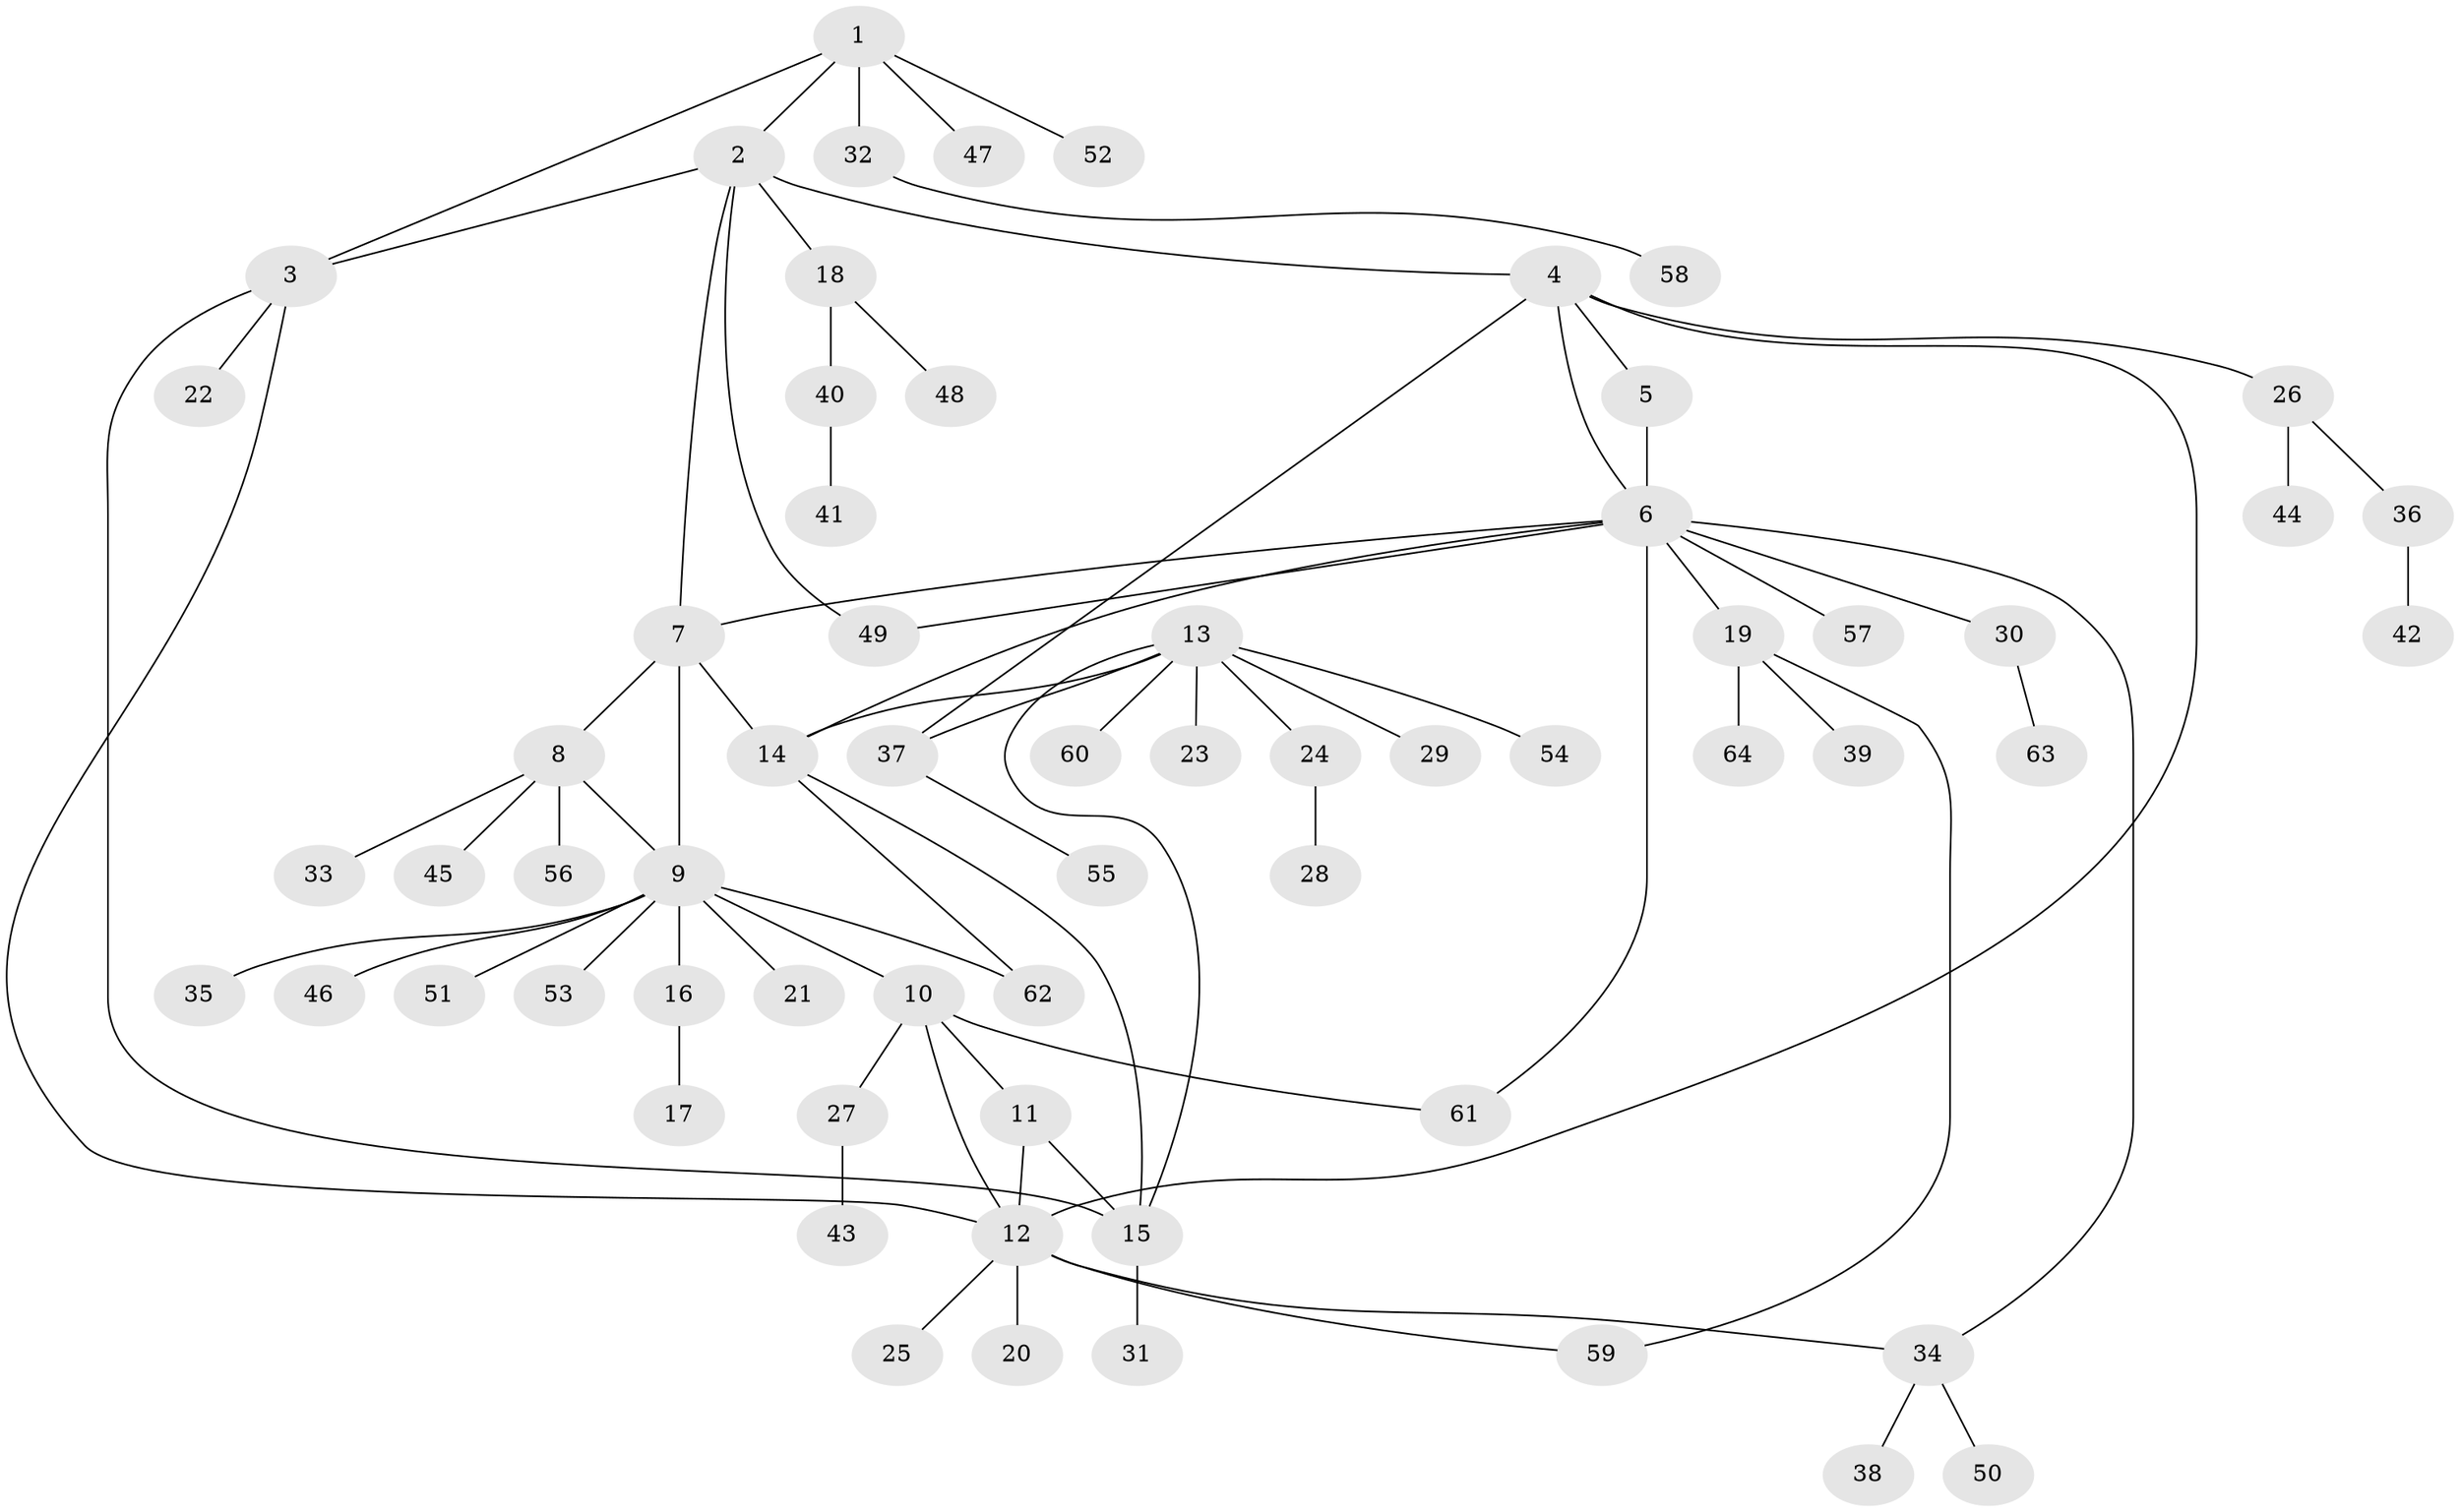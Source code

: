 // coarse degree distribution, {4: 0.06666666666666667, 8: 0.022222222222222223, 9: 0.06666666666666667, 5: 0.044444444444444446, 10: 0.022222222222222223, 1: 0.6, 2: 0.08888888888888889, 3: 0.08888888888888889}
// Generated by graph-tools (version 1.1) at 2025/24/03/03/25 07:24:10]
// undirected, 64 vertices, 80 edges
graph export_dot {
graph [start="1"]
  node [color=gray90,style=filled];
  1;
  2;
  3;
  4;
  5;
  6;
  7;
  8;
  9;
  10;
  11;
  12;
  13;
  14;
  15;
  16;
  17;
  18;
  19;
  20;
  21;
  22;
  23;
  24;
  25;
  26;
  27;
  28;
  29;
  30;
  31;
  32;
  33;
  34;
  35;
  36;
  37;
  38;
  39;
  40;
  41;
  42;
  43;
  44;
  45;
  46;
  47;
  48;
  49;
  50;
  51;
  52;
  53;
  54;
  55;
  56;
  57;
  58;
  59;
  60;
  61;
  62;
  63;
  64;
  1 -- 2;
  1 -- 3;
  1 -- 32;
  1 -- 47;
  1 -- 52;
  2 -- 3;
  2 -- 4;
  2 -- 7;
  2 -- 18;
  2 -- 49;
  3 -- 12;
  3 -- 15;
  3 -- 22;
  4 -- 5;
  4 -- 6;
  4 -- 12;
  4 -- 26;
  4 -- 37;
  5 -- 6;
  6 -- 7;
  6 -- 14;
  6 -- 19;
  6 -- 30;
  6 -- 34;
  6 -- 49;
  6 -- 57;
  6 -- 61;
  7 -- 8;
  7 -- 9;
  7 -- 14;
  8 -- 9;
  8 -- 33;
  8 -- 45;
  8 -- 56;
  9 -- 10;
  9 -- 16;
  9 -- 21;
  9 -- 35;
  9 -- 46;
  9 -- 51;
  9 -- 53;
  9 -- 62;
  10 -- 11;
  10 -- 12;
  10 -- 27;
  10 -- 61;
  11 -- 12;
  11 -- 15;
  12 -- 20;
  12 -- 25;
  12 -- 34;
  12 -- 59;
  13 -- 14;
  13 -- 15;
  13 -- 23;
  13 -- 24;
  13 -- 29;
  13 -- 37;
  13 -- 54;
  13 -- 60;
  14 -- 15;
  14 -- 62;
  15 -- 31;
  16 -- 17;
  18 -- 40;
  18 -- 48;
  19 -- 39;
  19 -- 59;
  19 -- 64;
  24 -- 28;
  26 -- 36;
  26 -- 44;
  27 -- 43;
  30 -- 63;
  32 -- 58;
  34 -- 38;
  34 -- 50;
  36 -- 42;
  37 -- 55;
  40 -- 41;
}
